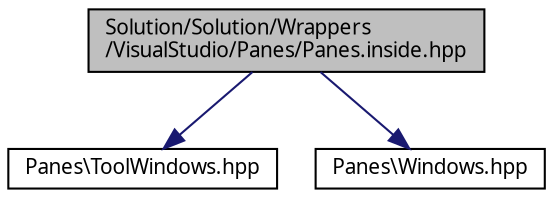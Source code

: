 digraph "Solution/Solution/Wrappers/VisualStudio/Panes/Panes.inside.hpp"
{
 // INTERACTIVE_SVG=YES
  edge [fontname="Verdana",fontsize="10",labelfontname="Verdana",labelfontsize="10"];
  node [fontname="Verdana",fontsize="10",shape=record];
  Node1 [label="Solution/Solution/Wrappers\l/VisualStudio/Panes/Panes.inside.hpp",height=0.2,width=0.4,color="black", fillcolor="grey75", style="filled", fontcolor="black"];
  Node1 -> Node2 [color="midnightblue",fontsize="10",style="solid",fontname="Verdana"];
  Node2 [label="Panes\\ToolWindows.hpp",height=0.2,width=0.4,color="black", fillcolor="white", style="filled",URL="$_tool_windows_8hpp_source.html"];
  Node1 -> Node3 [color="midnightblue",fontsize="10",style="solid",fontname="Verdana"];
  Node3 [label="Panes\\Windows.hpp",height=0.2,width=0.4,color="black", fillcolor="white", style="filled",URL="$_windows_8hpp_source.html"];
}
